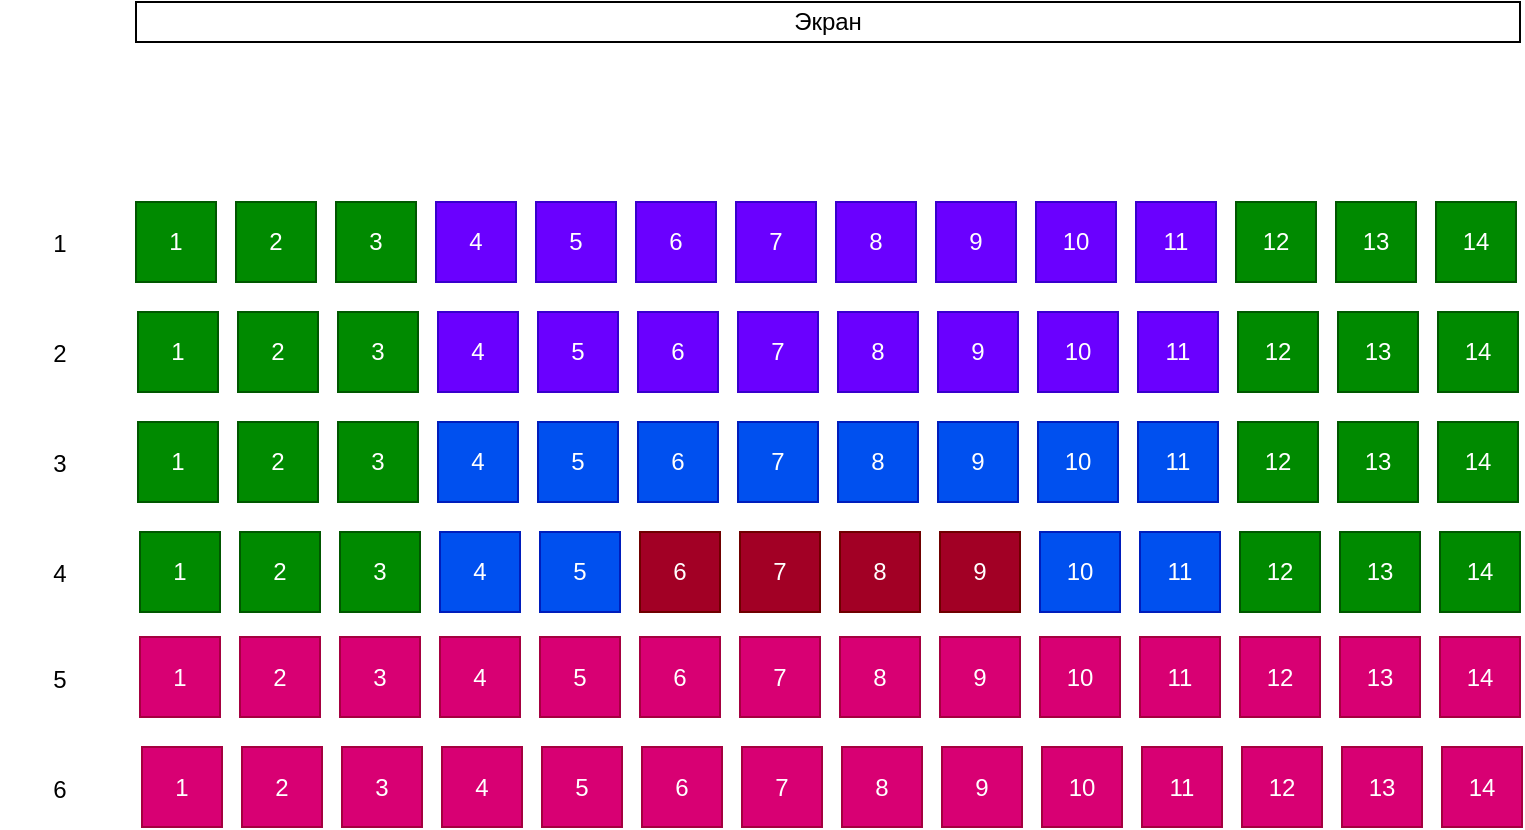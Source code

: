 <mxfile version="20.5.3" type="embed"><diagram id="23iRSUPoRavnBvh4doch" name="Page-1"><mxGraphModel dx="822" dy="503" grid="1" gridSize="10" guides="1" tooltips="1" connect="1" arrows="1" fold="1" page="1" pageScale="1" pageWidth="827" pageHeight="1169" math="0" shadow="0"><root><mxCell id="0"/><mxCell id="1" parent="0"/><mxCell id="2" value="8" style="whiteSpace=wrap;html=1;aspect=fixed;fillColor=#6a00ff;fontColor=#ffffff;strokeColor=#3700CC;" parent="1" vertex="1"><mxGeometry x="418" y="220" width="40" height="40" as="geometry"/></mxCell><mxCell id="3" value="9" style="whiteSpace=wrap;html=1;aspect=fixed;fillColor=#6a00ff;fontColor=#ffffff;strokeColor=#3700CC;" parent="1" vertex="1"><mxGeometry x="468" y="220" width="40" height="40" as="geometry"/></mxCell><mxCell id="4" value="10" style="whiteSpace=wrap;html=1;aspect=fixed;fillColor=#6a00ff;fontColor=#ffffff;strokeColor=#3700CC;" parent="1" vertex="1"><mxGeometry x="518" y="220" width="40" height="40" as="geometry"/></mxCell><mxCell id="5" value="11" style="whiteSpace=wrap;html=1;aspect=fixed;fillColor=#6a00ff;fontColor=#ffffff;strokeColor=#3700CC;" parent="1" vertex="1"><mxGeometry x="568" y="220" width="40" height="40" as="geometry"/></mxCell><mxCell id="6" value="12" style="whiteSpace=wrap;html=1;aspect=fixed;fillColor=#008a00;fontColor=#ffffff;strokeColor=#005700;" parent="1" vertex="1"><mxGeometry x="618" y="220" width="40" height="40" as="geometry"/></mxCell><mxCell id="7" value="13" style="whiteSpace=wrap;html=1;aspect=fixed;fillColor=#008a00;fontColor=#ffffff;strokeColor=#005700;" parent="1" vertex="1"><mxGeometry x="668" y="220" width="40" height="40" as="geometry"/></mxCell><mxCell id="8" value="14" style="whiteSpace=wrap;html=1;aspect=fixed;fillColor=#008a00;fontColor=#ffffff;strokeColor=#005700;" parent="1" vertex="1"><mxGeometry x="718" y="220" width="40" height="40" as="geometry"/></mxCell><mxCell id="16" value="1" style="whiteSpace=wrap;html=1;aspect=fixed;fillColor=#008a00;fontColor=#ffffff;strokeColor=#005700;" parent="1" vertex="1"><mxGeometry x="68" y="220" width="40" height="40" as="geometry"/></mxCell><mxCell id="17" value="2" style="whiteSpace=wrap;html=1;aspect=fixed;fillColor=#008a00;fontColor=#ffffff;strokeColor=#005700;" parent="1" vertex="1"><mxGeometry x="118" y="220" width="40" height="40" as="geometry"/></mxCell><mxCell id="18" value="3" style="whiteSpace=wrap;html=1;aspect=fixed;fillColor=#008a00;fontColor=#ffffff;strokeColor=#005700;" parent="1" vertex="1"><mxGeometry x="168" y="220" width="40" height="40" as="geometry"/></mxCell><mxCell id="19" value="4" style="whiteSpace=wrap;html=1;aspect=fixed;fillColor=#6a00ff;fontColor=#ffffff;strokeColor=#3700CC;" parent="1" vertex="1"><mxGeometry x="218" y="220" width="40" height="40" as="geometry"/></mxCell><mxCell id="20" value="5" style="whiteSpace=wrap;html=1;aspect=fixed;fillColor=#6a00ff;fontColor=#ffffff;strokeColor=#3700CC;" parent="1" vertex="1"><mxGeometry x="268" y="220" width="40" height="40" as="geometry"/></mxCell><mxCell id="21" value="6" style="whiteSpace=wrap;html=1;aspect=fixed;fillColor=#6a00ff;fontColor=#ffffff;strokeColor=#3700CC;" parent="1" vertex="1"><mxGeometry x="318" y="220" width="40" height="40" as="geometry"/></mxCell><mxCell id="22" value="7" style="whiteSpace=wrap;html=1;aspect=fixed;fillColor=#6a00ff;fontColor=#ffffff;strokeColor=#3700CC;" parent="1" vertex="1"><mxGeometry x="368" y="220" width="40" height="40" as="geometry"/></mxCell><mxCell id="100" value="Экран" style="rounded=0;whiteSpace=wrap;html=1;" parent="1" vertex="1"><mxGeometry x="68" y="120" width="692" height="20" as="geometry"/></mxCell><mxCell id="101" value="1" style="text;html=1;strokeColor=none;fillColor=none;align=center;verticalAlign=middle;whiteSpace=wrap;rounded=0;" parent="1" vertex="1"><mxGeometry y="226" width="60" height="30" as="geometry"/></mxCell><mxCell id="102" value="2" style="text;html=1;strokeColor=none;fillColor=none;align=center;verticalAlign=middle;whiteSpace=wrap;rounded=0;" parent="1" vertex="1"><mxGeometry y="281" width="60" height="30" as="geometry"/></mxCell><mxCell id="103" value="3" style="text;html=1;strokeColor=none;fillColor=none;align=center;verticalAlign=middle;whiteSpace=wrap;rounded=0;" parent="1" vertex="1"><mxGeometry y="336" width="60" height="30" as="geometry"/></mxCell><mxCell id="104" value="4" style="text;html=1;strokeColor=none;fillColor=none;align=center;verticalAlign=middle;whiteSpace=wrap;rounded=0;" parent="1" vertex="1"><mxGeometry y="391" width="60" height="30" as="geometry"/></mxCell><mxCell id="105" value="5" style="text;html=1;strokeColor=none;fillColor=none;align=center;verticalAlign=middle;whiteSpace=wrap;rounded=0;" parent="1" vertex="1"><mxGeometry y="443.5" width="60" height="30" as="geometry"/></mxCell><mxCell id="106" value="6" style="text;html=1;strokeColor=none;fillColor=none;align=center;verticalAlign=middle;whiteSpace=wrap;rounded=0;" parent="1" vertex="1"><mxGeometry y="498.5" width="60" height="30" as="geometry"/></mxCell><mxCell id="107" value="8" style="whiteSpace=wrap;html=1;aspect=fixed;fillColor=#6a00ff;fontColor=#ffffff;strokeColor=#3700CC;" parent="1" vertex="1"><mxGeometry x="419" y="275" width="40" height="40" as="geometry"/></mxCell><mxCell id="108" value="9" style="whiteSpace=wrap;html=1;aspect=fixed;fillColor=#6a00ff;fontColor=#ffffff;strokeColor=#3700CC;" parent="1" vertex="1"><mxGeometry x="469" y="275" width="40" height="40" as="geometry"/></mxCell><mxCell id="109" value="10" style="whiteSpace=wrap;html=1;aspect=fixed;fillColor=#6a00ff;fontColor=#ffffff;strokeColor=#3700CC;" parent="1" vertex="1"><mxGeometry x="519" y="275" width="40" height="40" as="geometry"/></mxCell><mxCell id="110" value="11" style="whiteSpace=wrap;html=1;aspect=fixed;fillColor=#6a00ff;fontColor=#ffffff;strokeColor=#3700CC;" parent="1" vertex="1"><mxGeometry x="569" y="275" width="40" height="40" as="geometry"/></mxCell><mxCell id="111" value="12" style="whiteSpace=wrap;html=1;aspect=fixed;fillColor=#008a00;fontColor=#ffffff;strokeColor=#005700;" parent="1" vertex="1"><mxGeometry x="619" y="275" width="40" height="40" as="geometry"/></mxCell><mxCell id="112" value="13" style="whiteSpace=wrap;html=1;aspect=fixed;fillColor=#008a00;fontColor=#ffffff;strokeColor=#005700;" parent="1" vertex="1"><mxGeometry x="669" y="275" width="40" height="40" as="geometry"/></mxCell><mxCell id="113" value="14" style="whiteSpace=wrap;html=1;aspect=fixed;fillColor=#008a00;fontColor=#ffffff;strokeColor=#005700;" parent="1" vertex="1"><mxGeometry x="719" y="275" width="40" height="40" as="geometry"/></mxCell><mxCell id="114" value="1" style="whiteSpace=wrap;html=1;aspect=fixed;fillColor=#008a00;fontColor=#ffffff;strokeColor=#005700;" parent="1" vertex="1"><mxGeometry x="69" y="275" width="40" height="40" as="geometry"/></mxCell><mxCell id="115" value="2" style="whiteSpace=wrap;html=1;aspect=fixed;fillColor=#008a00;fontColor=#ffffff;strokeColor=#005700;" parent="1" vertex="1"><mxGeometry x="119" y="275" width="40" height="40" as="geometry"/></mxCell><mxCell id="116" value="3" style="whiteSpace=wrap;html=1;aspect=fixed;fillColor=#008a00;fontColor=#ffffff;strokeColor=#005700;" parent="1" vertex="1"><mxGeometry x="169" y="275" width="40" height="40" as="geometry"/></mxCell><mxCell id="117" value="4" style="whiteSpace=wrap;html=1;aspect=fixed;fillColor=#6a00ff;fontColor=#ffffff;strokeColor=#3700CC;" parent="1" vertex="1"><mxGeometry x="219" y="275" width="40" height="40" as="geometry"/></mxCell><mxCell id="118" value="5" style="whiteSpace=wrap;html=1;aspect=fixed;fillColor=#6a00ff;fontColor=#ffffff;strokeColor=#3700CC;" parent="1" vertex="1"><mxGeometry x="269" y="275" width="40" height="40" as="geometry"/></mxCell><mxCell id="119" value="6" style="whiteSpace=wrap;html=1;aspect=fixed;fillColor=#6a00ff;fontColor=#ffffff;strokeColor=#3700CC;" parent="1" vertex="1"><mxGeometry x="319" y="275" width="40" height="40" as="geometry"/></mxCell><mxCell id="120" value="7" style="whiteSpace=wrap;html=1;aspect=fixed;fillColor=#6a00ff;fontColor=#ffffff;strokeColor=#3700CC;" parent="1" vertex="1"><mxGeometry x="369" y="275" width="40" height="40" as="geometry"/></mxCell><mxCell id="121" value="8" style="whiteSpace=wrap;html=1;aspect=fixed;fillColor=#0050ef;fontColor=#ffffff;strokeColor=#001DBC;" parent="1" vertex="1"><mxGeometry x="419" y="330" width="40" height="40" as="geometry"/></mxCell><mxCell id="122" value="9" style="whiteSpace=wrap;html=1;aspect=fixed;fillColor=#0050ef;fontColor=#ffffff;strokeColor=#001DBC;" parent="1" vertex="1"><mxGeometry x="469" y="330" width="40" height="40" as="geometry"/></mxCell><mxCell id="123" value="10" style="whiteSpace=wrap;html=1;aspect=fixed;fillColor=#0050ef;fontColor=#ffffff;strokeColor=#001DBC;" parent="1" vertex="1"><mxGeometry x="519" y="330" width="40" height="40" as="geometry"/></mxCell><mxCell id="124" value="11" style="whiteSpace=wrap;html=1;aspect=fixed;fillColor=#0050ef;fontColor=#ffffff;strokeColor=#001DBC;" parent="1" vertex="1"><mxGeometry x="569" y="330" width="40" height="40" as="geometry"/></mxCell><mxCell id="125" value="12" style="whiteSpace=wrap;html=1;aspect=fixed;fillColor=#008a00;fontColor=#ffffff;strokeColor=#005700;" parent="1" vertex="1"><mxGeometry x="619" y="330" width="40" height="40" as="geometry"/></mxCell><mxCell id="126" value="13" style="whiteSpace=wrap;html=1;aspect=fixed;fillColor=#008a00;fontColor=#ffffff;strokeColor=#005700;" parent="1" vertex="1"><mxGeometry x="669" y="330" width="40" height="40" as="geometry"/></mxCell><mxCell id="127" value="14" style="whiteSpace=wrap;html=1;aspect=fixed;fillColor=#008a00;fontColor=#ffffff;strokeColor=#005700;" parent="1" vertex="1"><mxGeometry x="719" y="330" width="40" height="40" as="geometry"/></mxCell><mxCell id="128" value="1" style="whiteSpace=wrap;html=1;aspect=fixed;fillColor=#008a00;fontColor=#ffffff;strokeColor=#005700;" parent="1" vertex="1"><mxGeometry x="69" y="330" width="40" height="40" as="geometry"/></mxCell><mxCell id="129" value="2" style="whiteSpace=wrap;html=1;aspect=fixed;fillColor=#008a00;fontColor=#ffffff;strokeColor=#005700;" parent="1" vertex="1"><mxGeometry x="119" y="330" width="40" height="40" as="geometry"/></mxCell><mxCell id="130" value="3" style="whiteSpace=wrap;html=1;aspect=fixed;fillColor=#008a00;fontColor=#ffffff;strokeColor=#005700;" parent="1" vertex="1"><mxGeometry x="169" y="330" width="40" height="40" as="geometry"/></mxCell><mxCell id="131" value="4" style="whiteSpace=wrap;html=1;aspect=fixed;fillColor=#0050ef;fontColor=#ffffff;strokeColor=#001DBC;" parent="1" vertex="1"><mxGeometry x="219" y="330" width="40" height="40" as="geometry"/></mxCell><mxCell id="132" value="5" style="whiteSpace=wrap;html=1;aspect=fixed;fillColor=#0050ef;fontColor=#ffffff;strokeColor=#001DBC;" parent="1" vertex="1"><mxGeometry x="269" y="330" width="40" height="40" as="geometry"/></mxCell><mxCell id="133" value="6" style="whiteSpace=wrap;html=1;aspect=fixed;fillColor=#0050ef;fontColor=#ffffff;strokeColor=#001DBC;" parent="1" vertex="1"><mxGeometry x="319" y="330" width="40" height="40" as="geometry"/></mxCell><mxCell id="134" value="7" style="whiteSpace=wrap;html=1;aspect=fixed;fillColor=#0050ef;fontColor=#ffffff;strokeColor=#001DBC;" parent="1" vertex="1"><mxGeometry x="369" y="330" width="40" height="40" as="geometry"/></mxCell><mxCell id="135" value="8" style="whiteSpace=wrap;html=1;aspect=fixed;fillColor=#a20025;fontColor=#ffffff;strokeColor=#6F0000;" parent="1" vertex="1"><mxGeometry x="420" y="385" width="40" height="40" as="geometry"/></mxCell><mxCell id="136" value="9" style="whiteSpace=wrap;html=1;aspect=fixed;fillColor=#a20025;fontColor=#ffffff;strokeColor=#6F0000;" parent="1" vertex="1"><mxGeometry x="470" y="385" width="40" height="40" as="geometry"/></mxCell><mxCell id="137" value="10" style="whiteSpace=wrap;html=1;aspect=fixed;fillColor=#0050ef;fontColor=#ffffff;strokeColor=#001DBC;" parent="1" vertex="1"><mxGeometry x="520" y="385" width="40" height="40" as="geometry"/></mxCell><mxCell id="138" value="11" style="whiteSpace=wrap;html=1;aspect=fixed;fillColor=#0050ef;fontColor=#ffffff;strokeColor=#001DBC;" parent="1" vertex="1"><mxGeometry x="570" y="385" width="40" height="40" as="geometry"/></mxCell><mxCell id="139" value="12" style="whiteSpace=wrap;html=1;aspect=fixed;fillColor=#008a00;fontColor=#ffffff;strokeColor=#005700;" parent="1" vertex="1"><mxGeometry x="620" y="385" width="40" height="40" as="geometry"/></mxCell><mxCell id="140" value="13" style="whiteSpace=wrap;html=1;aspect=fixed;fillColor=#008a00;fontColor=#ffffff;strokeColor=#005700;" parent="1" vertex="1"><mxGeometry x="670" y="385" width="40" height="40" as="geometry"/></mxCell><mxCell id="141" value="14" style="whiteSpace=wrap;html=1;aspect=fixed;fillColor=#008a00;fontColor=#ffffff;strokeColor=#005700;" parent="1" vertex="1"><mxGeometry x="720" y="385" width="40" height="40" as="geometry"/></mxCell><mxCell id="142" value="1" style="whiteSpace=wrap;html=1;aspect=fixed;fillColor=#008a00;fontColor=#ffffff;strokeColor=#005700;" parent="1" vertex="1"><mxGeometry x="70" y="385" width="40" height="40" as="geometry"/></mxCell><mxCell id="143" value="2" style="whiteSpace=wrap;html=1;aspect=fixed;fillColor=#008a00;fontColor=#ffffff;strokeColor=#005700;" parent="1" vertex="1"><mxGeometry x="120" y="385" width="40" height="40" as="geometry"/></mxCell><mxCell id="144" value="3" style="whiteSpace=wrap;html=1;aspect=fixed;fillColor=#008a00;fontColor=#ffffff;strokeColor=#005700;" parent="1" vertex="1"><mxGeometry x="170" y="385" width="40" height="40" as="geometry"/></mxCell><mxCell id="145" value="4" style="whiteSpace=wrap;html=1;aspect=fixed;fillColor=#0050ef;fontColor=#ffffff;strokeColor=#001DBC;" parent="1" vertex="1"><mxGeometry x="220" y="385" width="40" height="40" as="geometry"/></mxCell><mxCell id="146" value="5" style="whiteSpace=wrap;html=1;aspect=fixed;fillColor=#0050ef;fontColor=#ffffff;strokeColor=#001DBC;" parent="1" vertex="1"><mxGeometry x="270" y="385" width="40" height="40" as="geometry"/></mxCell><mxCell id="147" value="6" style="whiteSpace=wrap;html=1;aspect=fixed;fillColor=#a20025;fontColor=#ffffff;strokeColor=#6F0000;" parent="1" vertex="1"><mxGeometry x="320" y="385" width="40" height="40" as="geometry"/></mxCell><mxCell id="148" value="7" style="whiteSpace=wrap;html=1;aspect=fixed;fillColor=#a20025;fontColor=#ffffff;strokeColor=#6F0000;" parent="1" vertex="1"><mxGeometry x="370" y="385" width="40" height="40" as="geometry"/></mxCell><mxCell id="151" value="8" style="whiteSpace=wrap;html=1;aspect=fixed;fillColor=#d80073;fontColor=#ffffff;strokeColor=#A50040;" parent="1" vertex="1"><mxGeometry x="420" y="437.5" width="40" height="40" as="geometry"/></mxCell><mxCell id="152" value="9" style="whiteSpace=wrap;html=1;aspect=fixed;fillColor=#d80073;fontColor=#ffffff;strokeColor=#A50040;" parent="1" vertex="1"><mxGeometry x="470" y="437.5" width="40" height="40" as="geometry"/></mxCell><mxCell id="153" value="10" style="whiteSpace=wrap;html=1;aspect=fixed;fillColor=#d80073;fontColor=#ffffff;strokeColor=#A50040;" parent="1" vertex="1"><mxGeometry x="520" y="437.5" width="40" height="40" as="geometry"/></mxCell><mxCell id="154" value="11" style="whiteSpace=wrap;html=1;aspect=fixed;fillColor=#d80073;fontColor=#ffffff;strokeColor=#A50040;" parent="1" vertex="1"><mxGeometry x="570" y="437.5" width="40" height="40" as="geometry"/></mxCell><mxCell id="155" value="12" style="whiteSpace=wrap;html=1;aspect=fixed;fillColor=#d80073;fontColor=#ffffff;strokeColor=#A50040;" parent="1" vertex="1"><mxGeometry x="620" y="437.5" width="40" height="40" as="geometry"/></mxCell><mxCell id="156" value="13" style="whiteSpace=wrap;html=1;aspect=fixed;fillColor=#d80073;fontColor=#ffffff;strokeColor=#A50040;" parent="1" vertex="1"><mxGeometry x="670" y="437.5" width="40" height="40" as="geometry"/></mxCell><mxCell id="157" value="14" style="whiteSpace=wrap;html=1;aspect=fixed;fillColor=#d80073;fontColor=#ffffff;strokeColor=#A50040;" parent="1" vertex="1"><mxGeometry x="720" y="437.5" width="40" height="40" as="geometry"/></mxCell><mxCell id="158" value="1" style="whiteSpace=wrap;html=1;aspect=fixed;fillColor=#d80073;fontColor=#ffffff;strokeColor=#A50040;" parent="1" vertex="1"><mxGeometry x="70" y="437.5" width="40" height="40" as="geometry"/></mxCell><mxCell id="159" value="2" style="whiteSpace=wrap;html=1;aspect=fixed;fillColor=#d80073;fontColor=#ffffff;strokeColor=#A50040;" parent="1" vertex="1"><mxGeometry x="120" y="437.5" width="40" height="40" as="geometry"/></mxCell><mxCell id="160" value="3" style="whiteSpace=wrap;html=1;aspect=fixed;fillColor=#d80073;fontColor=#ffffff;strokeColor=#A50040;" parent="1" vertex="1"><mxGeometry x="170" y="437.5" width="40" height="40" as="geometry"/></mxCell><mxCell id="161" value="4" style="whiteSpace=wrap;html=1;aspect=fixed;fillColor=#d80073;fontColor=#ffffff;strokeColor=#A50040;" parent="1" vertex="1"><mxGeometry x="220" y="437.5" width="40" height="40" as="geometry"/></mxCell><mxCell id="162" value="5" style="whiteSpace=wrap;html=1;aspect=fixed;fillColor=#d80073;fontColor=#ffffff;strokeColor=#A50040;" parent="1" vertex="1"><mxGeometry x="270" y="437.5" width="40" height="40" as="geometry"/></mxCell><mxCell id="163" value="6" style="whiteSpace=wrap;html=1;aspect=fixed;fillColor=#d80073;fontColor=#ffffff;strokeColor=#A50040;" parent="1" vertex="1"><mxGeometry x="320" y="437.5" width="40" height="40" as="geometry"/></mxCell><mxCell id="164" value="7" style="whiteSpace=wrap;html=1;aspect=fixed;fillColor=#d80073;fontColor=#ffffff;strokeColor=#A50040;" parent="1" vertex="1"><mxGeometry x="370" y="437.5" width="40" height="40" as="geometry"/></mxCell><mxCell id="165" value="8" style="whiteSpace=wrap;html=1;aspect=fixed;fillColor=#d80073;fontColor=#ffffff;strokeColor=#A50040;" parent="1" vertex="1"><mxGeometry x="421" y="492.5" width="40" height="40" as="geometry"/></mxCell><mxCell id="166" value="9" style="whiteSpace=wrap;html=1;aspect=fixed;fillColor=#d80073;fontColor=#ffffff;strokeColor=#A50040;" parent="1" vertex="1"><mxGeometry x="471" y="492.5" width="40" height="40" as="geometry"/></mxCell><mxCell id="167" value="10" style="whiteSpace=wrap;html=1;aspect=fixed;fillColor=#d80073;fontColor=#ffffff;strokeColor=#A50040;" parent="1" vertex="1"><mxGeometry x="521" y="492.5" width="40" height="40" as="geometry"/></mxCell><mxCell id="168" value="11" style="whiteSpace=wrap;html=1;aspect=fixed;fillColor=#d80073;fontColor=#ffffff;strokeColor=#A50040;" parent="1" vertex="1"><mxGeometry x="571" y="492.5" width="40" height="40" as="geometry"/></mxCell><mxCell id="169" value="12" style="whiteSpace=wrap;html=1;aspect=fixed;fillColor=#d80073;fontColor=#ffffff;strokeColor=#A50040;" parent="1" vertex="1"><mxGeometry x="621" y="492.5" width="40" height="40" as="geometry"/></mxCell><mxCell id="170" value="13" style="whiteSpace=wrap;html=1;aspect=fixed;fillColor=#d80073;fontColor=#ffffff;strokeColor=#A50040;" parent="1" vertex="1"><mxGeometry x="671" y="492.5" width="40" height="40" as="geometry"/></mxCell><mxCell id="171" value="14" style="whiteSpace=wrap;html=1;aspect=fixed;fillColor=#d80073;fontColor=#ffffff;strokeColor=#A50040;" parent="1" vertex="1"><mxGeometry x="721" y="492.5" width="40" height="40" as="geometry"/></mxCell><mxCell id="172" value="1" style="whiteSpace=wrap;html=1;aspect=fixed;fillColor=#d80073;fontColor=#ffffff;strokeColor=#A50040;" parent="1" vertex="1"><mxGeometry x="71" y="492.5" width="40" height="40" as="geometry"/></mxCell><mxCell id="173" value="2" style="whiteSpace=wrap;html=1;aspect=fixed;fillColor=#d80073;fontColor=#ffffff;strokeColor=#A50040;" parent="1" vertex="1"><mxGeometry x="121" y="492.5" width="40" height="40" as="geometry"/></mxCell><mxCell id="174" value="3" style="whiteSpace=wrap;html=1;aspect=fixed;fillColor=#d80073;fontColor=#ffffff;strokeColor=#A50040;" parent="1" vertex="1"><mxGeometry x="171" y="492.5" width="40" height="40" as="geometry"/></mxCell><mxCell id="175" value="4" style="whiteSpace=wrap;html=1;aspect=fixed;fillColor=#d80073;fontColor=#ffffff;strokeColor=#A50040;" parent="1" vertex="1"><mxGeometry x="221" y="492.5" width="40" height="40" as="geometry"/></mxCell><mxCell id="176" value="5" style="whiteSpace=wrap;html=1;aspect=fixed;fillColor=#d80073;fontColor=#ffffff;strokeColor=#A50040;" parent="1" vertex="1"><mxGeometry x="271" y="492.5" width="40" height="40" as="geometry"/></mxCell><mxCell id="177" value="6" style="whiteSpace=wrap;html=1;aspect=fixed;fillColor=#d80073;fontColor=#ffffff;strokeColor=#A50040;" parent="1" vertex="1"><mxGeometry x="321" y="492.5" width="40" height="40" as="geometry"/></mxCell><mxCell id="178" value="7" style="whiteSpace=wrap;html=1;aspect=fixed;fillColor=#d80073;fontColor=#ffffff;strokeColor=#A50040;" parent="1" vertex="1"><mxGeometry x="371" y="492.5" width="40" height="40" as="geometry"/></mxCell></root></mxGraphModel></diagram></mxfile>